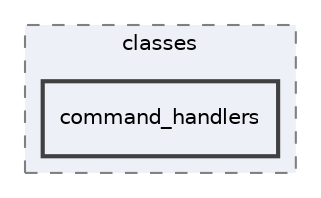 digraph "C:/Users/Nikola/CLionProjects/OOP_RE/Text_Processor/classes/command_handlers"
{
 // LATEX_PDF_SIZE
  edge [fontname="Helvetica",fontsize="10",labelfontname="Helvetica",labelfontsize="10"];
  node [fontname="Helvetica",fontsize="10",shape=record];
  compound=true
  subgraph clusterdir_91f4556948e037aed8d4b2d8ffe3ce09 {
    graph [ bgcolor="#edf0f7", pencolor="grey50", style="filled,dashed,", label="classes", fontname="Helvetica", fontsize="10", URL="dir_91f4556948e037aed8d4b2d8ffe3ce09.html"]
  dir_97ff26a14fd4659d942e3dba4d560e5f [shape=box, label="command_handlers", style="filled,bold,", fillcolor="#edf0f7", color="grey25", URL="dir_97ff26a14fd4659d942e3dba4d560e5f.html"];
  }
}
